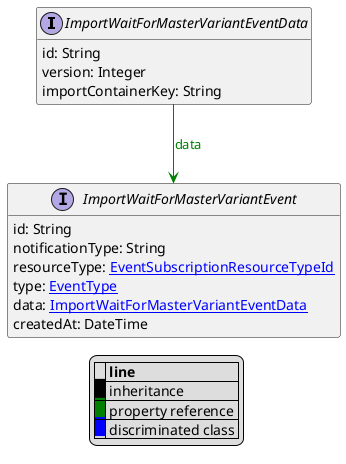 @startuml

hide empty fields
hide empty methods
legend
|= |= line |
|<back:black>   </back>| inheritance |
|<back:green>   </back>| property reference |
|<back:blue>   </back>| discriminated class |
endlegend
interface ImportWaitForMasterVariantEventData [[ImportWaitForMasterVariantEventData.svg]]  {
    id: String
    version: Integer
    importContainerKey: String
}



interface ImportWaitForMasterVariantEvent [[ImportWaitForMasterVariantEvent.svg]]  {
    id: String
    notificationType: String
    resourceType: [[EventSubscriptionResourceTypeId.svg EventSubscriptionResourceTypeId]]
    type: [[EventType.svg EventType]]
    data: [[ImportWaitForMasterVariantEventData.svg ImportWaitForMasterVariantEventData]]
    createdAt: DateTime
}

ImportWaitForMasterVariantEventData --> ImportWaitForMasterVariantEvent #green;text:green : "data"
@enduml
